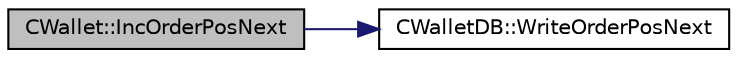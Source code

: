 digraph "CWallet::IncOrderPosNext"
{
  edge [fontname="Helvetica",fontsize="10",labelfontname="Helvetica",labelfontsize="10"];
  node [fontname="Helvetica",fontsize="10",shape=record];
  rankdir="LR";
  Node952 [label="CWallet::IncOrderPosNext",height=0.2,width=0.4,color="black", fillcolor="grey75", style="filled", fontcolor="black"];
  Node952 -> Node953 [color="midnightblue",fontsize="10",style="solid",fontname="Helvetica"];
  Node953 [label="CWalletDB::WriteOrderPosNext",height=0.2,width=0.4,color="black", fillcolor="white", style="filled",URL="$d4/d90/class_c_wallet_d_b.html#a6a1f671e6376b38a1f73c8a023abdd38"];
}
